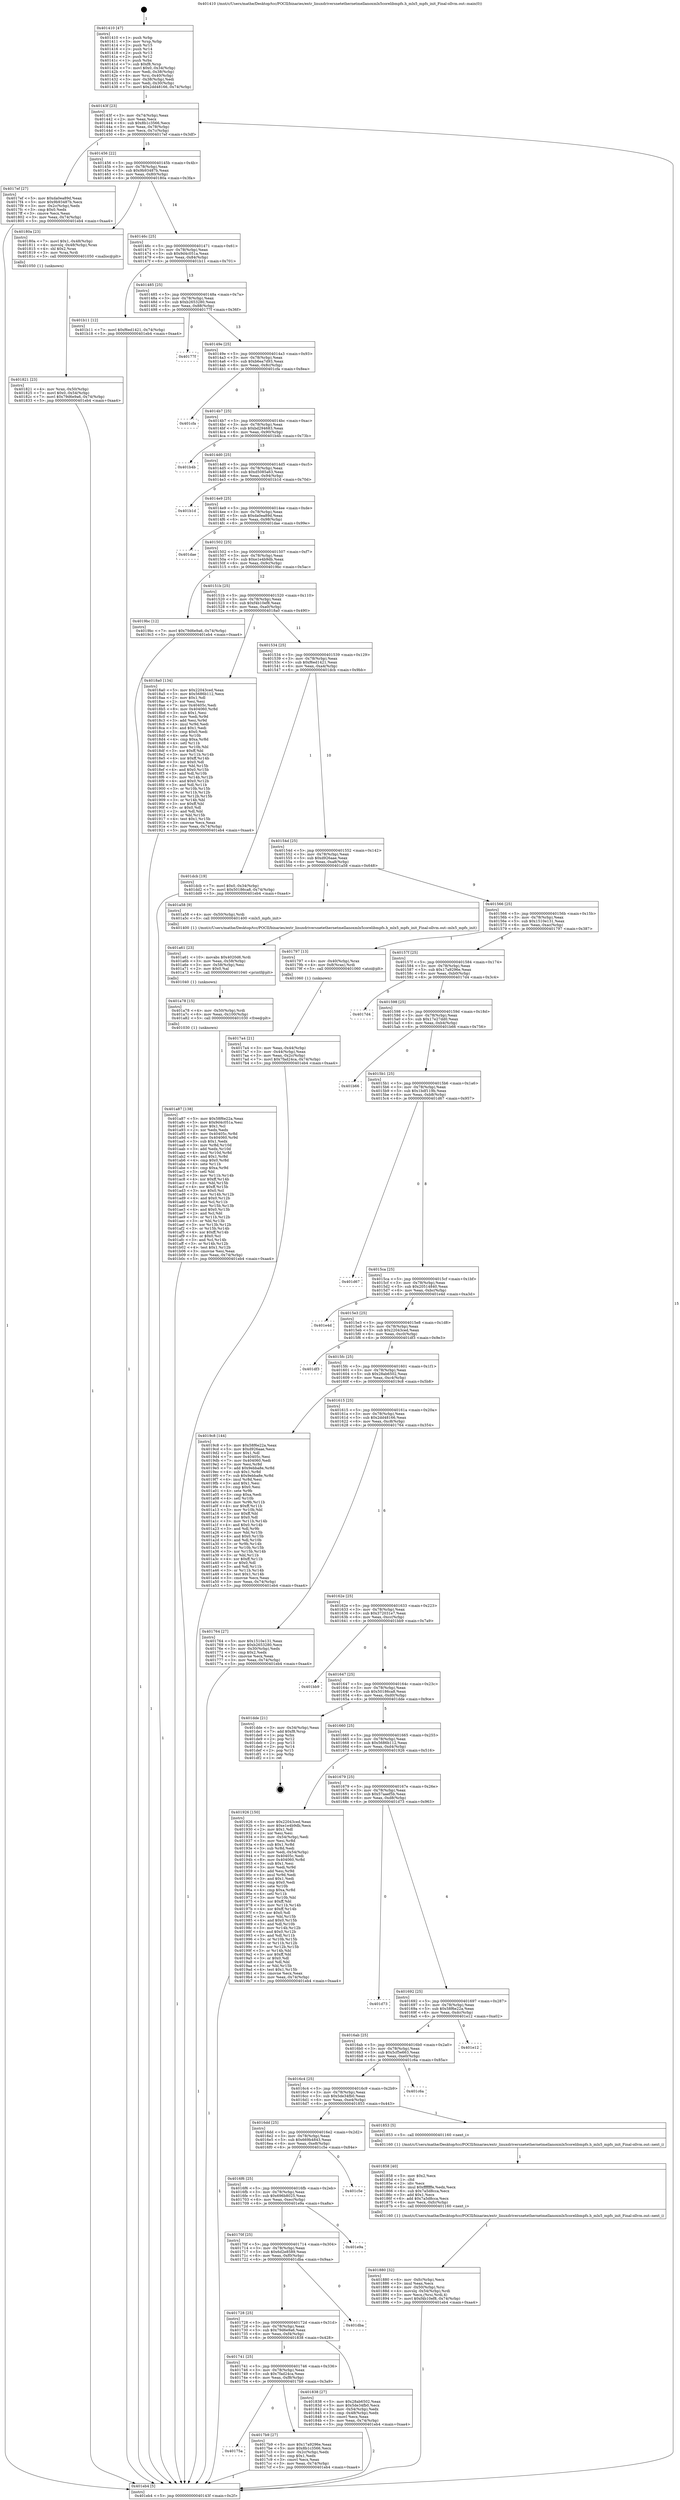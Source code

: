 digraph "0x401410" {
  label = "0x401410 (/mnt/c/Users/mathe/Desktop/tcc/POCII/binaries/extr_linuxdriversnetethernetmellanoxmlx5corelibmpfs.h_mlx5_mpfs_init_Final-ollvm.out::main(0))"
  labelloc = "t"
  node[shape=record]

  Entry [label="",width=0.3,height=0.3,shape=circle,fillcolor=black,style=filled]
  "0x40143f" [label="{
     0x40143f [23]\l
     | [instrs]\l
     &nbsp;&nbsp;0x40143f \<+3\>: mov -0x74(%rbp),%eax\l
     &nbsp;&nbsp;0x401442 \<+2\>: mov %eax,%ecx\l
     &nbsp;&nbsp;0x401444 \<+6\>: sub $0x8b1c3566,%ecx\l
     &nbsp;&nbsp;0x40144a \<+3\>: mov %eax,-0x78(%rbp)\l
     &nbsp;&nbsp;0x40144d \<+3\>: mov %ecx,-0x7c(%rbp)\l
     &nbsp;&nbsp;0x401450 \<+6\>: je 00000000004017ef \<main+0x3df\>\l
  }"]
  "0x4017ef" [label="{
     0x4017ef [27]\l
     | [instrs]\l
     &nbsp;&nbsp;0x4017ef \<+5\>: mov $0xda0ea89d,%eax\l
     &nbsp;&nbsp;0x4017f4 \<+5\>: mov $0x9b93487b,%ecx\l
     &nbsp;&nbsp;0x4017f9 \<+3\>: mov -0x2c(%rbp),%edx\l
     &nbsp;&nbsp;0x4017fc \<+3\>: cmp $0x0,%edx\l
     &nbsp;&nbsp;0x4017ff \<+3\>: cmove %ecx,%eax\l
     &nbsp;&nbsp;0x401802 \<+3\>: mov %eax,-0x74(%rbp)\l
     &nbsp;&nbsp;0x401805 \<+5\>: jmp 0000000000401eb4 \<main+0xaa4\>\l
  }"]
  "0x401456" [label="{
     0x401456 [22]\l
     | [instrs]\l
     &nbsp;&nbsp;0x401456 \<+5\>: jmp 000000000040145b \<main+0x4b\>\l
     &nbsp;&nbsp;0x40145b \<+3\>: mov -0x78(%rbp),%eax\l
     &nbsp;&nbsp;0x40145e \<+5\>: sub $0x9b93487b,%eax\l
     &nbsp;&nbsp;0x401463 \<+3\>: mov %eax,-0x80(%rbp)\l
     &nbsp;&nbsp;0x401466 \<+6\>: je 000000000040180a \<main+0x3fa\>\l
  }"]
  Exit [label="",width=0.3,height=0.3,shape=circle,fillcolor=black,style=filled,peripheries=2]
  "0x40180a" [label="{
     0x40180a [23]\l
     | [instrs]\l
     &nbsp;&nbsp;0x40180a \<+7\>: movl $0x1,-0x48(%rbp)\l
     &nbsp;&nbsp;0x401811 \<+4\>: movslq -0x48(%rbp),%rax\l
     &nbsp;&nbsp;0x401815 \<+4\>: shl $0x2,%rax\l
     &nbsp;&nbsp;0x401819 \<+3\>: mov %rax,%rdi\l
     &nbsp;&nbsp;0x40181c \<+5\>: call 0000000000401050 \<malloc@plt\>\l
     | [calls]\l
     &nbsp;&nbsp;0x401050 \{1\} (unknown)\l
  }"]
  "0x40146c" [label="{
     0x40146c [25]\l
     | [instrs]\l
     &nbsp;&nbsp;0x40146c \<+5\>: jmp 0000000000401471 \<main+0x61\>\l
     &nbsp;&nbsp;0x401471 \<+3\>: mov -0x78(%rbp),%eax\l
     &nbsp;&nbsp;0x401474 \<+5\>: sub $0x9d4c051a,%eax\l
     &nbsp;&nbsp;0x401479 \<+6\>: mov %eax,-0x84(%rbp)\l
     &nbsp;&nbsp;0x40147f \<+6\>: je 0000000000401b11 \<main+0x701\>\l
  }"]
  "0x401a87" [label="{
     0x401a87 [138]\l
     | [instrs]\l
     &nbsp;&nbsp;0x401a87 \<+5\>: mov $0x58f6e22a,%eax\l
     &nbsp;&nbsp;0x401a8c \<+5\>: mov $0x9d4c051a,%esi\l
     &nbsp;&nbsp;0x401a91 \<+2\>: mov $0x1,%cl\l
     &nbsp;&nbsp;0x401a93 \<+2\>: xor %edx,%edx\l
     &nbsp;&nbsp;0x401a95 \<+8\>: mov 0x40405c,%r8d\l
     &nbsp;&nbsp;0x401a9d \<+8\>: mov 0x404060,%r9d\l
     &nbsp;&nbsp;0x401aa5 \<+3\>: sub $0x1,%edx\l
     &nbsp;&nbsp;0x401aa8 \<+3\>: mov %r8d,%r10d\l
     &nbsp;&nbsp;0x401aab \<+3\>: add %edx,%r10d\l
     &nbsp;&nbsp;0x401aae \<+4\>: imul %r10d,%r8d\l
     &nbsp;&nbsp;0x401ab2 \<+4\>: and $0x1,%r8d\l
     &nbsp;&nbsp;0x401ab6 \<+4\>: cmp $0x0,%r8d\l
     &nbsp;&nbsp;0x401aba \<+4\>: sete %r11b\l
     &nbsp;&nbsp;0x401abe \<+4\>: cmp $0xa,%r9d\l
     &nbsp;&nbsp;0x401ac2 \<+3\>: setl %bl\l
     &nbsp;&nbsp;0x401ac5 \<+3\>: mov %r11b,%r14b\l
     &nbsp;&nbsp;0x401ac8 \<+4\>: xor $0xff,%r14b\l
     &nbsp;&nbsp;0x401acc \<+3\>: mov %bl,%r15b\l
     &nbsp;&nbsp;0x401acf \<+4\>: xor $0xff,%r15b\l
     &nbsp;&nbsp;0x401ad3 \<+3\>: xor $0x0,%cl\l
     &nbsp;&nbsp;0x401ad6 \<+3\>: mov %r14b,%r12b\l
     &nbsp;&nbsp;0x401ad9 \<+4\>: and $0x0,%r12b\l
     &nbsp;&nbsp;0x401add \<+3\>: and %cl,%r11b\l
     &nbsp;&nbsp;0x401ae0 \<+3\>: mov %r15b,%r13b\l
     &nbsp;&nbsp;0x401ae3 \<+4\>: and $0x0,%r13b\l
     &nbsp;&nbsp;0x401ae7 \<+2\>: and %cl,%bl\l
     &nbsp;&nbsp;0x401ae9 \<+3\>: or %r11b,%r12b\l
     &nbsp;&nbsp;0x401aec \<+3\>: or %bl,%r13b\l
     &nbsp;&nbsp;0x401aef \<+3\>: xor %r13b,%r12b\l
     &nbsp;&nbsp;0x401af2 \<+3\>: or %r15b,%r14b\l
     &nbsp;&nbsp;0x401af5 \<+4\>: xor $0xff,%r14b\l
     &nbsp;&nbsp;0x401af9 \<+3\>: or $0x0,%cl\l
     &nbsp;&nbsp;0x401afc \<+3\>: and %cl,%r14b\l
     &nbsp;&nbsp;0x401aff \<+3\>: or %r14b,%r12b\l
     &nbsp;&nbsp;0x401b02 \<+4\>: test $0x1,%r12b\l
     &nbsp;&nbsp;0x401b06 \<+3\>: cmovne %esi,%eax\l
     &nbsp;&nbsp;0x401b09 \<+3\>: mov %eax,-0x74(%rbp)\l
     &nbsp;&nbsp;0x401b0c \<+5\>: jmp 0000000000401eb4 \<main+0xaa4\>\l
  }"]
  "0x401b11" [label="{
     0x401b11 [12]\l
     | [instrs]\l
     &nbsp;&nbsp;0x401b11 \<+7\>: movl $0xf6ed1421,-0x74(%rbp)\l
     &nbsp;&nbsp;0x401b18 \<+5\>: jmp 0000000000401eb4 \<main+0xaa4\>\l
  }"]
  "0x401485" [label="{
     0x401485 [25]\l
     | [instrs]\l
     &nbsp;&nbsp;0x401485 \<+5\>: jmp 000000000040148a \<main+0x7a\>\l
     &nbsp;&nbsp;0x40148a \<+3\>: mov -0x78(%rbp),%eax\l
     &nbsp;&nbsp;0x40148d \<+5\>: sub $0xb2653280,%eax\l
     &nbsp;&nbsp;0x401492 \<+6\>: mov %eax,-0x88(%rbp)\l
     &nbsp;&nbsp;0x401498 \<+6\>: je 000000000040177f \<main+0x36f\>\l
  }"]
  "0x401a78" [label="{
     0x401a78 [15]\l
     | [instrs]\l
     &nbsp;&nbsp;0x401a78 \<+4\>: mov -0x50(%rbp),%rdi\l
     &nbsp;&nbsp;0x401a7c \<+6\>: mov %eax,-0x100(%rbp)\l
     &nbsp;&nbsp;0x401a82 \<+5\>: call 0000000000401030 \<free@plt\>\l
     | [calls]\l
     &nbsp;&nbsp;0x401030 \{1\} (unknown)\l
  }"]
  "0x40177f" [label="{
     0x40177f\l
  }", style=dashed]
  "0x40149e" [label="{
     0x40149e [25]\l
     | [instrs]\l
     &nbsp;&nbsp;0x40149e \<+5\>: jmp 00000000004014a3 \<main+0x93\>\l
     &nbsp;&nbsp;0x4014a3 \<+3\>: mov -0x78(%rbp),%eax\l
     &nbsp;&nbsp;0x4014a6 \<+5\>: sub $0xb6ea7d93,%eax\l
     &nbsp;&nbsp;0x4014ab \<+6\>: mov %eax,-0x8c(%rbp)\l
     &nbsp;&nbsp;0x4014b1 \<+6\>: je 0000000000401cfa \<main+0x8ea\>\l
  }"]
  "0x401a61" [label="{
     0x401a61 [23]\l
     | [instrs]\l
     &nbsp;&nbsp;0x401a61 \<+10\>: movabs $0x4020d6,%rdi\l
     &nbsp;&nbsp;0x401a6b \<+3\>: mov %eax,-0x58(%rbp)\l
     &nbsp;&nbsp;0x401a6e \<+3\>: mov -0x58(%rbp),%esi\l
     &nbsp;&nbsp;0x401a71 \<+2\>: mov $0x0,%al\l
     &nbsp;&nbsp;0x401a73 \<+5\>: call 0000000000401040 \<printf@plt\>\l
     | [calls]\l
     &nbsp;&nbsp;0x401040 \{1\} (unknown)\l
  }"]
  "0x401cfa" [label="{
     0x401cfa\l
  }", style=dashed]
  "0x4014b7" [label="{
     0x4014b7 [25]\l
     | [instrs]\l
     &nbsp;&nbsp;0x4014b7 \<+5\>: jmp 00000000004014bc \<main+0xac\>\l
     &nbsp;&nbsp;0x4014bc \<+3\>: mov -0x78(%rbp),%eax\l
     &nbsp;&nbsp;0x4014bf \<+5\>: sub $0xbd294683,%eax\l
     &nbsp;&nbsp;0x4014c4 \<+6\>: mov %eax,-0x90(%rbp)\l
     &nbsp;&nbsp;0x4014ca \<+6\>: je 0000000000401b4b \<main+0x73b\>\l
  }"]
  "0x401880" [label="{
     0x401880 [32]\l
     | [instrs]\l
     &nbsp;&nbsp;0x401880 \<+6\>: mov -0xfc(%rbp),%ecx\l
     &nbsp;&nbsp;0x401886 \<+3\>: imul %eax,%ecx\l
     &nbsp;&nbsp;0x401889 \<+4\>: mov -0x50(%rbp),%rsi\l
     &nbsp;&nbsp;0x40188d \<+4\>: movslq -0x54(%rbp),%rdi\l
     &nbsp;&nbsp;0x401891 \<+3\>: mov %ecx,(%rsi,%rdi,4)\l
     &nbsp;&nbsp;0x401894 \<+7\>: movl $0xf4b10ef8,-0x74(%rbp)\l
     &nbsp;&nbsp;0x40189b \<+5\>: jmp 0000000000401eb4 \<main+0xaa4\>\l
  }"]
  "0x401b4b" [label="{
     0x401b4b\l
  }", style=dashed]
  "0x4014d0" [label="{
     0x4014d0 [25]\l
     | [instrs]\l
     &nbsp;&nbsp;0x4014d0 \<+5\>: jmp 00000000004014d5 \<main+0xc5\>\l
     &nbsp;&nbsp;0x4014d5 \<+3\>: mov -0x78(%rbp),%eax\l
     &nbsp;&nbsp;0x4014d8 \<+5\>: sub $0xd5085a63,%eax\l
     &nbsp;&nbsp;0x4014dd \<+6\>: mov %eax,-0x94(%rbp)\l
     &nbsp;&nbsp;0x4014e3 \<+6\>: je 0000000000401b1d \<main+0x70d\>\l
  }"]
  "0x401858" [label="{
     0x401858 [40]\l
     | [instrs]\l
     &nbsp;&nbsp;0x401858 \<+5\>: mov $0x2,%ecx\l
     &nbsp;&nbsp;0x40185d \<+1\>: cltd\l
     &nbsp;&nbsp;0x40185e \<+2\>: idiv %ecx\l
     &nbsp;&nbsp;0x401860 \<+6\>: imul $0xfffffffe,%edx,%ecx\l
     &nbsp;&nbsp;0x401866 \<+6\>: sub $0x7a5d8cca,%ecx\l
     &nbsp;&nbsp;0x40186c \<+3\>: add $0x1,%ecx\l
     &nbsp;&nbsp;0x40186f \<+6\>: add $0x7a5d8cca,%ecx\l
     &nbsp;&nbsp;0x401875 \<+6\>: mov %ecx,-0xfc(%rbp)\l
     &nbsp;&nbsp;0x40187b \<+5\>: call 0000000000401160 \<next_i\>\l
     | [calls]\l
     &nbsp;&nbsp;0x401160 \{1\} (/mnt/c/Users/mathe/Desktop/tcc/POCII/binaries/extr_linuxdriversnetethernetmellanoxmlx5corelibmpfs.h_mlx5_mpfs_init_Final-ollvm.out::next_i)\l
  }"]
  "0x401b1d" [label="{
     0x401b1d\l
  }", style=dashed]
  "0x4014e9" [label="{
     0x4014e9 [25]\l
     | [instrs]\l
     &nbsp;&nbsp;0x4014e9 \<+5\>: jmp 00000000004014ee \<main+0xde\>\l
     &nbsp;&nbsp;0x4014ee \<+3\>: mov -0x78(%rbp),%eax\l
     &nbsp;&nbsp;0x4014f1 \<+5\>: sub $0xda0ea89d,%eax\l
     &nbsp;&nbsp;0x4014f6 \<+6\>: mov %eax,-0x98(%rbp)\l
     &nbsp;&nbsp;0x4014fc \<+6\>: je 0000000000401dae \<main+0x99e\>\l
  }"]
  "0x401821" [label="{
     0x401821 [23]\l
     | [instrs]\l
     &nbsp;&nbsp;0x401821 \<+4\>: mov %rax,-0x50(%rbp)\l
     &nbsp;&nbsp;0x401825 \<+7\>: movl $0x0,-0x54(%rbp)\l
     &nbsp;&nbsp;0x40182c \<+7\>: movl $0x79d6e9a6,-0x74(%rbp)\l
     &nbsp;&nbsp;0x401833 \<+5\>: jmp 0000000000401eb4 \<main+0xaa4\>\l
  }"]
  "0x401dae" [label="{
     0x401dae\l
  }", style=dashed]
  "0x401502" [label="{
     0x401502 [25]\l
     | [instrs]\l
     &nbsp;&nbsp;0x401502 \<+5\>: jmp 0000000000401507 \<main+0xf7\>\l
     &nbsp;&nbsp;0x401507 \<+3\>: mov -0x78(%rbp),%eax\l
     &nbsp;&nbsp;0x40150a \<+5\>: sub $0xe1e4b9db,%eax\l
     &nbsp;&nbsp;0x40150f \<+6\>: mov %eax,-0x9c(%rbp)\l
     &nbsp;&nbsp;0x401515 \<+6\>: je 00000000004019bc \<main+0x5ac\>\l
  }"]
  "0x40175a" [label="{
     0x40175a\l
  }", style=dashed]
  "0x4019bc" [label="{
     0x4019bc [12]\l
     | [instrs]\l
     &nbsp;&nbsp;0x4019bc \<+7\>: movl $0x79d6e9a6,-0x74(%rbp)\l
     &nbsp;&nbsp;0x4019c3 \<+5\>: jmp 0000000000401eb4 \<main+0xaa4\>\l
  }"]
  "0x40151b" [label="{
     0x40151b [25]\l
     | [instrs]\l
     &nbsp;&nbsp;0x40151b \<+5\>: jmp 0000000000401520 \<main+0x110\>\l
     &nbsp;&nbsp;0x401520 \<+3\>: mov -0x78(%rbp),%eax\l
     &nbsp;&nbsp;0x401523 \<+5\>: sub $0xf4b10ef8,%eax\l
     &nbsp;&nbsp;0x401528 \<+6\>: mov %eax,-0xa0(%rbp)\l
     &nbsp;&nbsp;0x40152e \<+6\>: je 00000000004018a0 \<main+0x490\>\l
  }"]
  "0x4017b9" [label="{
     0x4017b9 [27]\l
     | [instrs]\l
     &nbsp;&nbsp;0x4017b9 \<+5\>: mov $0x17a9296e,%eax\l
     &nbsp;&nbsp;0x4017be \<+5\>: mov $0x8b1c3566,%ecx\l
     &nbsp;&nbsp;0x4017c3 \<+3\>: mov -0x2c(%rbp),%edx\l
     &nbsp;&nbsp;0x4017c6 \<+3\>: cmp $0x1,%edx\l
     &nbsp;&nbsp;0x4017c9 \<+3\>: cmovl %ecx,%eax\l
     &nbsp;&nbsp;0x4017cc \<+3\>: mov %eax,-0x74(%rbp)\l
     &nbsp;&nbsp;0x4017cf \<+5\>: jmp 0000000000401eb4 \<main+0xaa4\>\l
  }"]
  "0x4018a0" [label="{
     0x4018a0 [134]\l
     | [instrs]\l
     &nbsp;&nbsp;0x4018a0 \<+5\>: mov $0x22043ced,%eax\l
     &nbsp;&nbsp;0x4018a5 \<+5\>: mov $0x5686b112,%ecx\l
     &nbsp;&nbsp;0x4018aa \<+2\>: mov $0x1,%dl\l
     &nbsp;&nbsp;0x4018ac \<+2\>: xor %esi,%esi\l
     &nbsp;&nbsp;0x4018ae \<+7\>: mov 0x40405c,%edi\l
     &nbsp;&nbsp;0x4018b5 \<+8\>: mov 0x404060,%r8d\l
     &nbsp;&nbsp;0x4018bd \<+3\>: sub $0x1,%esi\l
     &nbsp;&nbsp;0x4018c0 \<+3\>: mov %edi,%r9d\l
     &nbsp;&nbsp;0x4018c3 \<+3\>: add %esi,%r9d\l
     &nbsp;&nbsp;0x4018c6 \<+4\>: imul %r9d,%edi\l
     &nbsp;&nbsp;0x4018ca \<+3\>: and $0x1,%edi\l
     &nbsp;&nbsp;0x4018cd \<+3\>: cmp $0x0,%edi\l
     &nbsp;&nbsp;0x4018d0 \<+4\>: sete %r10b\l
     &nbsp;&nbsp;0x4018d4 \<+4\>: cmp $0xa,%r8d\l
     &nbsp;&nbsp;0x4018d8 \<+4\>: setl %r11b\l
     &nbsp;&nbsp;0x4018dc \<+3\>: mov %r10b,%bl\l
     &nbsp;&nbsp;0x4018df \<+3\>: xor $0xff,%bl\l
     &nbsp;&nbsp;0x4018e2 \<+3\>: mov %r11b,%r14b\l
     &nbsp;&nbsp;0x4018e5 \<+4\>: xor $0xff,%r14b\l
     &nbsp;&nbsp;0x4018e9 \<+3\>: xor $0x0,%dl\l
     &nbsp;&nbsp;0x4018ec \<+3\>: mov %bl,%r15b\l
     &nbsp;&nbsp;0x4018ef \<+4\>: and $0x0,%r15b\l
     &nbsp;&nbsp;0x4018f3 \<+3\>: and %dl,%r10b\l
     &nbsp;&nbsp;0x4018f6 \<+3\>: mov %r14b,%r12b\l
     &nbsp;&nbsp;0x4018f9 \<+4\>: and $0x0,%r12b\l
     &nbsp;&nbsp;0x4018fd \<+3\>: and %dl,%r11b\l
     &nbsp;&nbsp;0x401900 \<+3\>: or %r10b,%r15b\l
     &nbsp;&nbsp;0x401903 \<+3\>: or %r11b,%r12b\l
     &nbsp;&nbsp;0x401906 \<+3\>: xor %r12b,%r15b\l
     &nbsp;&nbsp;0x401909 \<+3\>: or %r14b,%bl\l
     &nbsp;&nbsp;0x40190c \<+3\>: xor $0xff,%bl\l
     &nbsp;&nbsp;0x40190f \<+3\>: or $0x0,%dl\l
     &nbsp;&nbsp;0x401912 \<+2\>: and %dl,%bl\l
     &nbsp;&nbsp;0x401914 \<+3\>: or %bl,%r15b\l
     &nbsp;&nbsp;0x401917 \<+4\>: test $0x1,%r15b\l
     &nbsp;&nbsp;0x40191b \<+3\>: cmovne %ecx,%eax\l
     &nbsp;&nbsp;0x40191e \<+3\>: mov %eax,-0x74(%rbp)\l
     &nbsp;&nbsp;0x401921 \<+5\>: jmp 0000000000401eb4 \<main+0xaa4\>\l
  }"]
  "0x401534" [label="{
     0x401534 [25]\l
     | [instrs]\l
     &nbsp;&nbsp;0x401534 \<+5\>: jmp 0000000000401539 \<main+0x129\>\l
     &nbsp;&nbsp;0x401539 \<+3\>: mov -0x78(%rbp),%eax\l
     &nbsp;&nbsp;0x40153c \<+5\>: sub $0xf6ed1421,%eax\l
     &nbsp;&nbsp;0x401541 \<+6\>: mov %eax,-0xa4(%rbp)\l
     &nbsp;&nbsp;0x401547 \<+6\>: je 0000000000401dcb \<main+0x9bb\>\l
  }"]
  "0x401741" [label="{
     0x401741 [25]\l
     | [instrs]\l
     &nbsp;&nbsp;0x401741 \<+5\>: jmp 0000000000401746 \<main+0x336\>\l
     &nbsp;&nbsp;0x401746 \<+3\>: mov -0x78(%rbp),%eax\l
     &nbsp;&nbsp;0x401749 \<+5\>: sub $0x7fad24ca,%eax\l
     &nbsp;&nbsp;0x40174e \<+6\>: mov %eax,-0xf8(%rbp)\l
     &nbsp;&nbsp;0x401754 \<+6\>: je 00000000004017b9 \<main+0x3a9\>\l
  }"]
  "0x401dcb" [label="{
     0x401dcb [19]\l
     | [instrs]\l
     &nbsp;&nbsp;0x401dcb \<+7\>: movl $0x0,-0x34(%rbp)\l
     &nbsp;&nbsp;0x401dd2 \<+7\>: movl $0x50186ca8,-0x74(%rbp)\l
     &nbsp;&nbsp;0x401dd9 \<+5\>: jmp 0000000000401eb4 \<main+0xaa4\>\l
  }"]
  "0x40154d" [label="{
     0x40154d [25]\l
     | [instrs]\l
     &nbsp;&nbsp;0x40154d \<+5\>: jmp 0000000000401552 \<main+0x142\>\l
     &nbsp;&nbsp;0x401552 \<+3\>: mov -0x78(%rbp),%eax\l
     &nbsp;&nbsp;0x401555 \<+5\>: sub $0xd926aae,%eax\l
     &nbsp;&nbsp;0x40155a \<+6\>: mov %eax,-0xa8(%rbp)\l
     &nbsp;&nbsp;0x401560 \<+6\>: je 0000000000401a58 \<main+0x648\>\l
  }"]
  "0x401838" [label="{
     0x401838 [27]\l
     | [instrs]\l
     &nbsp;&nbsp;0x401838 \<+5\>: mov $0x28ab6502,%eax\l
     &nbsp;&nbsp;0x40183d \<+5\>: mov $0x5de34fb0,%ecx\l
     &nbsp;&nbsp;0x401842 \<+3\>: mov -0x54(%rbp),%edx\l
     &nbsp;&nbsp;0x401845 \<+3\>: cmp -0x48(%rbp),%edx\l
     &nbsp;&nbsp;0x401848 \<+3\>: cmovl %ecx,%eax\l
     &nbsp;&nbsp;0x40184b \<+3\>: mov %eax,-0x74(%rbp)\l
     &nbsp;&nbsp;0x40184e \<+5\>: jmp 0000000000401eb4 \<main+0xaa4\>\l
  }"]
  "0x401a58" [label="{
     0x401a58 [9]\l
     | [instrs]\l
     &nbsp;&nbsp;0x401a58 \<+4\>: mov -0x50(%rbp),%rdi\l
     &nbsp;&nbsp;0x401a5c \<+5\>: call 0000000000401400 \<mlx5_mpfs_init\>\l
     | [calls]\l
     &nbsp;&nbsp;0x401400 \{1\} (/mnt/c/Users/mathe/Desktop/tcc/POCII/binaries/extr_linuxdriversnetethernetmellanoxmlx5corelibmpfs.h_mlx5_mpfs_init_Final-ollvm.out::mlx5_mpfs_init)\l
  }"]
  "0x401566" [label="{
     0x401566 [25]\l
     | [instrs]\l
     &nbsp;&nbsp;0x401566 \<+5\>: jmp 000000000040156b \<main+0x15b\>\l
     &nbsp;&nbsp;0x40156b \<+3\>: mov -0x78(%rbp),%eax\l
     &nbsp;&nbsp;0x40156e \<+5\>: sub $0x1510e131,%eax\l
     &nbsp;&nbsp;0x401573 \<+6\>: mov %eax,-0xac(%rbp)\l
     &nbsp;&nbsp;0x401579 \<+6\>: je 0000000000401797 \<main+0x387\>\l
  }"]
  "0x401728" [label="{
     0x401728 [25]\l
     | [instrs]\l
     &nbsp;&nbsp;0x401728 \<+5\>: jmp 000000000040172d \<main+0x31d\>\l
     &nbsp;&nbsp;0x40172d \<+3\>: mov -0x78(%rbp),%eax\l
     &nbsp;&nbsp;0x401730 \<+5\>: sub $0x79d6e9a6,%eax\l
     &nbsp;&nbsp;0x401735 \<+6\>: mov %eax,-0xf4(%rbp)\l
     &nbsp;&nbsp;0x40173b \<+6\>: je 0000000000401838 \<main+0x428\>\l
  }"]
  "0x401797" [label="{
     0x401797 [13]\l
     | [instrs]\l
     &nbsp;&nbsp;0x401797 \<+4\>: mov -0x40(%rbp),%rax\l
     &nbsp;&nbsp;0x40179b \<+4\>: mov 0x8(%rax),%rdi\l
     &nbsp;&nbsp;0x40179f \<+5\>: call 0000000000401060 \<atoi@plt\>\l
     | [calls]\l
     &nbsp;&nbsp;0x401060 \{1\} (unknown)\l
  }"]
  "0x40157f" [label="{
     0x40157f [25]\l
     | [instrs]\l
     &nbsp;&nbsp;0x40157f \<+5\>: jmp 0000000000401584 \<main+0x174\>\l
     &nbsp;&nbsp;0x401584 \<+3\>: mov -0x78(%rbp),%eax\l
     &nbsp;&nbsp;0x401587 \<+5\>: sub $0x17a9296e,%eax\l
     &nbsp;&nbsp;0x40158c \<+6\>: mov %eax,-0xb0(%rbp)\l
     &nbsp;&nbsp;0x401592 \<+6\>: je 00000000004017d4 \<main+0x3c4\>\l
  }"]
  "0x401dba" [label="{
     0x401dba\l
  }", style=dashed]
  "0x4017d4" [label="{
     0x4017d4\l
  }", style=dashed]
  "0x401598" [label="{
     0x401598 [25]\l
     | [instrs]\l
     &nbsp;&nbsp;0x401598 \<+5\>: jmp 000000000040159d \<main+0x18d\>\l
     &nbsp;&nbsp;0x40159d \<+3\>: mov -0x78(%rbp),%eax\l
     &nbsp;&nbsp;0x4015a0 \<+5\>: sub $0x17e27dd0,%eax\l
     &nbsp;&nbsp;0x4015a5 \<+6\>: mov %eax,-0xb4(%rbp)\l
     &nbsp;&nbsp;0x4015ab \<+6\>: je 0000000000401b66 \<main+0x756\>\l
  }"]
  "0x40170f" [label="{
     0x40170f [25]\l
     | [instrs]\l
     &nbsp;&nbsp;0x40170f \<+5\>: jmp 0000000000401714 \<main+0x304\>\l
     &nbsp;&nbsp;0x401714 \<+3\>: mov -0x78(%rbp),%eax\l
     &nbsp;&nbsp;0x401717 \<+5\>: sub $0x6d2e8589,%eax\l
     &nbsp;&nbsp;0x40171c \<+6\>: mov %eax,-0xf0(%rbp)\l
     &nbsp;&nbsp;0x401722 \<+6\>: je 0000000000401dba \<main+0x9aa\>\l
  }"]
  "0x401b66" [label="{
     0x401b66\l
  }", style=dashed]
  "0x4015b1" [label="{
     0x4015b1 [25]\l
     | [instrs]\l
     &nbsp;&nbsp;0x4015b1 \<+5\>: jmp 00000000004015b6 \<main+0x1a6\>\l
     &nbsp;&nbsp;0x4015b6 \<+3\>: mov -0x78(%rbp),%eax\l
     &nbsp;&nbsp;0x4015b9 \<+5\>: sub $0x1bdf119b,%eax\l
     &nbsp;&nbsp;0x4015be \<+6\>: mov %eax,-0xb8(%rbp)\l
     &nbsp;&nbsp;0x4015c4 \<+6\>: je 0000000000401d67 \<main+0x957\>\l
  }"]
  "0x401e9a" [label="{
     0x401e9a\l
  }", style=dashed]
  "0x401d67" [label="{
     0x401d67\l
  }", style=dashed]
  "0x4015ca" [label="{
     0x4015ca [25]\l
     | [instrs]\l
     &nbsp;&nbsp;0x4015ca \<+5\>: jmp 00000000004015cf \<main+0x1bf\>\l
     &nbsp;&nbsp;0x4015cf \<+3\>: mov -0x78(%rbp),%eax\l
     &nbsp;&nbsp;0x4015d2 \<+5\>: sub $0x20514840,%eax\l
     &nbsp;&nbsp;0x4015d7 \<+6\>: mov %eax,-0xbc(%rbp)\l
     &nbsp;&nbsp;0x4015dd \<+6\>: je 0000000000401e4d \<main+0xa3d\>\l
  }"]
  "0x4016f6" [label="{
     0x4016f6 [25]\l
     | [instrs]\l
     &nbsp;&nbsp;0x4016f6 \<+5\>: jmp 00000000004016fb \<main+0x2eb\>\l
     &nbsp;&nbsp;0x4016fb \<+3\>: mov -0x78(%rbp),%eax\l
     &nbsp;&nbsp;0x4016fe \<+5\>: sub $0x696b8025,%eax\l
     &nbsp;&nbsp;0x401703 \<+6\>: mov %eax,-0xec(%rbp)\l
     &nbsp;&nbsp;0x401709 \<+6\>: je 0000000000401e9a \<main+0xa8a\>\l
  }"]
  "0x401e4d" [label="{
     0x401e4d\l
  }", style=dashed]
  "0x4015e3" [label="{
     0x4015e3 [25]\l
     | [instrs]\l
     &nbsp;&nbsp;0x4015e3 \<+5\>: jmp 00000000004015e8 \<main+0x1d8\>\l
     &nbsp;&nbsp;0x4015e8 \<+3\>: mov -0x78(%rbp),%eax\l
     &nbsp;&nbsp;0x4015eb \<+5\>: sub $0x22043ced,%eax\l
     &nbsp;&nbsp;0x4015f0 \<+6\>: mov %eax,-0xc0(%rbp)\l
     &nbsp;&nbsp;0x4015f6 \<+6\>: je 0000000000401df3 \<main+0x9e3\>\l
  }"]
  "0x401c5e" [label="{
     0x401c5e\l
  }", style=dashed]
  "0x401df3" [label="{
     0x401df3\l
  }", style=dashed]
  "0x4015fc" [label="{
     0x4015fc [25]\l
     | [instrs]\l
     &nbsp;&nbsp;0x4015fc \<+5\>: jmp 0000000000401601 \<main+0x1f1\>\l
     &nbsp;&nbsp;0x401601 \<+3\>: mov -0x78(%rbp),%eax\l
     &nbsp;&nbsp;0x401604 \<+5\>: sub $0x28ab6502,%eax\l
     &nbsp;&nbsp;0x401609 \<+6\>: mov %eax,-0xc4(%rbp)\l
     &nbsp;&nbsp;0x40160f \<+6\>: je 00000000004019c8 \<main+0x5b8\>\l
  }"]
  "0x4016dd" [label="{
     0x4016dd [25]\l
     | [instrs]\l
     &nbsp;&nbsp;0x4016dd \<+5\>: jmp 00000000004016e2 \<main+0x2d2\>\l
     &nbsp;&nbsp;0x4016e2 \<+3\>: mov -0x78(%rbp),%eax\l
     &nbsp;&nbsp;0x4016e5 \<+5\>: sub $0x669b4843,%eax\l
     &nbsp;&nbsp;0x4016ea \<+6\>: mov %eax,-0xe8(%rbp)\l
     &nbsp;&nbsp;0x4016f0 \<+6\>: je 0000000000401c5e \<main+0x84e\>\l
  }"]
  "0x4019c8" [label="{
     0x4019c8 [144]\l
     | [instrs]\l
     &nbsp;&nbsp;0x4019c8 \<+5\>: mov $0x58f6e22a,%eax\l
     &nbsp;&nbsp;0x4019cd \<+5\>: mov $0xd926aae,%ecx\l
     &nbsp;&nbsp;0x4019d2 \<+2\>: mov $0x1,%dl\l
     &nbsp;&nbsp;0x4019d4 \<+7\>: mov 0x40405c,%esi\l
     &nbsp;&nbsp;0x4019db \<+7\>: mov 0x404060,%edi\l
     &nbsp;&nbsp;0x4019e2 \<+3\>: mov %esi,%r8d\l
     &nbsp;&nbsp;0x4019e5 \<+7\>: add $0x9ebba8e,%r8d\l
     &nbsp;&nbsp;0x4019ec \<+4\>: sub $0x1,%r8d\l
     &nbsp;&nbsp;0x4019f0 \<+7\>: sub $0x9ebba8e,%r8d\l
     &nbsp;&nbsp;0x4019f7 \<+4\>: imul %r8d,%esi\l
     &nbsp;&nbsp;0x4019fb \<+3\>: and $0x1,%esi\l
     &nbsp;&nbsp;0x4019fe \<+3\>: cmp $0x0,%esi\l
     &nbsp;&nbsp;0x401a01 \<+4\>: sete %r9b\l
     &nbsp;&nbsp;0x401a05 \<+3\>: cmp $0xa,%edi\l
     &nbsp;&nbsp;0x401a08 \<+4\>: setl %r10b\l
     &nbsp;&nbsp;0x401a0c \<+3\>: mov %r9b,%r11b\l
     &nbsp;&nbsp;0x401a0f \<+4\>: xor $0xff,%r11b\l
     &nbsp;&nbsp;0x401a13 \<+3\>: mov %r10b,%bl\l
     &nbsp;&nbsp;0x401a16 \<+3\>: xor $0xff,%bl\l
     &nbsp;&nbsp;0x401a19 \<+3\>: xor $0x0,%dl\l
     &nbsp;&nbsp;0x401a1c \<+3\>: mov %r11b,%r14b\l
     &nbsp;&nbsp;0x401a1f \<+4\>: and $0x0,%r14b\l
     &nbsp;&nbsp;0x401a23 \<+3\>: and %dl,%r9b\l
     &nbsp;&nbsp;0x401a26 \<+3\>: mov %bl,%r15b\l
     &nbsp;&nbsp;0x401a29 \<+4\>: and $0x0,%r15b\l
     &nbsp;&nbsp;0x401a2d \<+3\>: and %dl,%r10b\l
     &nbsp;&nbsp;0x401a30 \<+3\>: or %r9b,%r14b\l
     &nbsp;&nbsp;0x401a33 \<+3\>: or %r10b,%r15b\l
     &nbsp;&nbsp;0x401a36 \<+3\>: xor %r15b,%r14b\l
     &nbsp;&nbsp;0x401a39 \<+3\>: or %bl,%r11b\l
     &nbsp;&nbsp;0x401a3c \<+4\>: xor $0xff,%r11b\l
     &nbsp;&nbsp;0x401a40 \<+3\>: or $0x0,%dl\l
     &nbsp;&nbsp;0x401a43 \<+3\>: and %dl,%r11b\l
     &nbsp;&nbsp;0x401a46 \<+3\>: or %r11b,%r14b\l
     &nbsp;&nbsp;0x401a49 \<+4\>: test $0x1,%r14b\l
     &nbsp;&nbsp;0x401a4d \<+3\>: cmovne %ecx,%eax\l
     &nbsp;&nbsp;0x401a50 \<+3\>: mov %eax,-0x74(%rbp)\l
     &nbsp;&nbsp;0x401a53 \<+5\>: jmp 0000000000401eb4 \<main+0xaa4\>\l
  }"]
  "0x401615" [label="{
     0x401615 [25]\l
     | [instrs]\l
     &nbsp;&nbsp;0x401615 \<+5\>: jmp 000000000040161a \<main+0x20a\>\l
     &nbsp;&nbsp;0x40161a \<+3\>: mov -0x78(%rbp),%eax\l
     &nbsp;&nbsp;0x40161d \<+5\>: sub $0x2dd48166,%eax\l
     &nbsp;&nbsp;0x401622 \<+6\>: mov %eax,-0xc8(%rbp)\l
     &nbsp;&nbsp;0x401628 \<+6\>: je 0000000000401764 \<main+0x354\>\l
  }"]
  "0x401853" [label="{
     0x401853 [5]\l
     | [instrs]\l
     &nbsp;&nbsp;0x401853 \<+5\>: call 0000000000401160 \<next_i\>\l
     | [calls]\l
     &nbsp;&nbsp;0x401160 \{1\} (/mnt/c/Users/mathe/Desktop/tcc/POCII/binaries/extr_linuxdriversnetethernetmellanoxmlx5corelibmpfs.h_mlx5_mpfs_init_Final-ollvm.out::next_i)\l
  }"]
  "0x401764" [label="{
     0x401764 [27]\l
     | [instrs]\l
     &nbsp;&nbsp;0x401764 \<+5\>: mov $0x1510e131,%eax\l
     &nbsp;&nbsp;0x401769 \<+5\>: mov $0xb2653280,%ecx\l
     &nbsp;&nbsp;0x40176e \<+3\>: mov -0x30(%rbp),%edx\l
     &nbsp;&nbsp;0x401771 \<+3\>: cmp $0x2,%edx\l
     &nbsp;&nbsp;0x401774 \<+3\>: cmovne %ecx,%eax\l
     &nbsp;&nbsp;0x401777 \<+3\>: mov %eax,-0x74(%rbp)\l
     &nbsp;&nbsp;0x40177a \<+5\>: jmp 0000000000401eb4 \<main+0xaa4\>\l
  }"]
  "0x40162e" [label="{
     0x40162e [25]\l
     | [instrs]\l
     &nbsp;&nbsp;0x40162e \<+5\>: jmp 0000000000401633 \<main+0x223\>\l
     &nbsp;&nbsp;0x401633 \<+3\>: mov -0x78(%rbp),%eax\l
     &nbsp;&nbsp;0x401636 \<+5\>: sub $0x372031e7,%eax\l
     &nbsp;&nbsp;0x40163b \<+6\>: mov %eax,-0xcc(%rbp)\l
     &nbsp;&nbsp;0x401641 \<+6\>: je 0000000000401bb9 \<main+0x7a9\>\l
  }"]
  "0x401eb4" [label="{
     0x401eb4 [5]\l
     | [instrs]\l
     &nbsp;&nbsp;0x401eb4 \<+5\>: jmp 000000000040143f \<main+0x2f\>\l
  }"]
  "0x401410" [label="{
     0x401410 [47]\l
     | [instrs]\l
     &nbsp;&nbsp;0x401410 \<+1\>: push %rbp\l
     &nbsp;&nbsp;0x401411 \<+3\>: mov %rsp,%rbp\l
     &nbsp;&nbsp;0x401414 \<+2\>: push %r15\l
     &nbsp;&nbsp;0x401416 \<+2\>: push %r14\l
     &nbsp;&nbsp;0x401418 \<+2\>: push %r13\l
     &nbsp;&nbsp;0x40141a \<+2\>: push %r12\l
     &nbsp;&nbsp;0x40141c \<+1\>: push %rbx\l
     &nbsp;&nbsp;0x40141d \<+7\>: sub $0xf8,%rsp\l
     &nbsp;&nbsp;0x401424 \<+7\>: movl $0x0,-0x34(%rbp)\l
     &nbsp;&nbsp;0x40142b \<+3\>: mov %edi,-0x38(%rbp)\l
     &nbsp;&nbsp;0x40142e \<+4\>: mov %rsi,-0x40(%rbp)\l
     &nbsp;&nbsp;0x401432 \<+3\>: mov -0x38(%rbp),%edi\l
     &nbsp;&nbsp;0x401435 \<+3\>: mov %edi,-0x30(%rbp)\l
     &nbsp;&nbsp;0x401438 \<+7\>: movl $0x2dd48166,-0x74(%rbp)\l
  }"]
  "0x4017a4" [label="{
     0x4017a4 [21]\l
     | [instrs]\l
     &nbsp;&nbsp;0x4017a4 \<+3\>: mov %eax,-0x44(%rbp)\l
     &nbsp;&nbsp;0x4017a7 \<+3\>: mov -0x44(%rbp),%eax\l
     &nbsp;&nbsp;0x4017aa \<+3\>: mov %eax,-0x2c(%rbp)\l
     &nbsp;&nbsp;0x4017ad \<+7\>: movl $0x7fad24ca,-0x74(%rbp)\l
     &nbsp;&nbsp;0x4017b4 \<+5\>: jmp 0000000000401eb4 \<main+0xaa4\>\l
  }"]
  "0x4016c4" [label="{
     0x4016c4 [25]\l
     | [instrs]\l
     &nbsp;&nbsp;0x4016c4 \<+5\>: jmp 00000000004016c9 \<main+0x2b9\>\l
     &nbsp;&nbsp;0x4016c9 \<+3\>: mov -0x78(%rbp),%eax\l
     &nbsp;&nbsp;0x4016cc \<+5\>: sub $0x5de34fb0,%eax\l
     &nbsp;&nbsp;0x4016d1 \<+6\>: mov %eax,-0xe4(%rbp)\l
     &nbsp;&nbsp;0x4016d7 \<+6\>: je 0000000000401853 \<main+0x443\>\l
  }"]
  "0x401bb9" [label="{
     0x401bb9\l
  }", style=dashed]
  "0x401647" [label="{
     0x401647 [25]\l
     | [instrs]\l
     &nbsp;&nbsp;0x401647 \<+5\>: jmp 000000000040164c \<main+0x23c\>\l
     &nbsp;&nbsp;0x40164c \<+3\>: mov -0x78(%rbp),%eax\l
     &nbsp;&nbsp;0x40164f \<+5\>: sub $0x50186ca8,%eax\l
     &nbsp;&nbsp;0x401654 \<+6\>: mov %eax,-0xd0(%rbp)\l
     &nbsp;&nbsp;0x40165a \<+6\>: je 0000000000401dde \<main+0x9ce\>\l
  }"]
  "0x401c6a" [label="{
     0x401c6a\l
  }", style=dashed]
  "0x401dde" [label="{
     0x401dde [21]\l
     | [instrs]\l
     &nbsp;&nbsp;0x401dde \<+3\>: mov -0x34(%rbp),%eax\l
     &nbsp;&nbsp;0x401de1 \<+7\>: add $0xf8,%rsp\l
     &nbsp;&nbsp;0x401de8 \<+1\>: pop %rbx\l
     &nbsp;&nbsp;0x401de9 \<+2\>: pop %r12\l
     &nbsp;&nbsp;0x401deb \<+2\>: pop %r13\l
     &nbsp;&nbsp;0x401ded \<+2\>: pop %r14\l
     &nbsp;&nbsp;0x401def \<+2\>: pop %r15\l
     &nbsp;&nbsp;0x401df1 \<+1\>: pop %rbp\l
     &nbsp;&nbsp;0x401df2 \<+1\>: ret\l
  }"]
  "0x401660" [label="{
     0x401660 [25]\l
     | [instrs]\l
     &nbsp;&nbsp;0x401660 \<+5\>: jmp 0000000000401665 \<main+0x255\>\l
     &nbsp;&nbsp;0x401665 \<+3\>: mov -0x78(%rbp),%eax\l
     &nbsp;&nbsp;0x401668 \<+5\>: sub $0x5686b112,%eax\l
     &nbsp;&nbsp;0x40166d \<+6\>: mov %eax,-0xd4(%rbp)\l
     &nbsp;&nbsp;0x401673 \<+6\>: je 0000000000401926 \<main+0x516\>\l
  }"]
  "0x4016ab" [label="{
     0x4016ab [25]\l
     | [instrs]\l
     &nbsp;&nbsp;0x4016ab \<+5\>: jmp 00000000004016b0 \<main+0x2a0\>\l
     &nbsp;&nbsp;0x4016b0 \<+3\>: mov -0x78(%rbp),%eax\l
     &nbsp;&nbsp;0x4016b3 \<+5\>: sub $0x5cf5e663,%eax\l
     &nbsp;&nbsp;0x4016b8 \<+6\>: mov %eax,-0xe0(%rbp)\l
     &nbsp;&nbsp;0x4016be \<+6\>: je 0000000000401c6a \<main+0x85a\>\l
  }"]
  "0x401926" [label="{
     0x401926 [150]\l
     | [instrs]\l
     &nbsp;&nbsp;0x401926 \<+5\>: mov $0x22043ced,%eax\l
     &nbsp;&nbsp;0x40192b \<+5\>: mov $0xe1e4b9db,%ecx\l
     &nbsp;&nbsp;0x401930 \<+2\>: mov $0x1,%dl\l
     &nbsp;&nbsp;0x401932 \<+2\>: xor %esi,%esi\l
     &nbsp;&nbsp;0x401934 \<+3\>: mov -0x54(%rbp),%edi\l
     &nbsp;&nbsp;0x401937 \<+3\>: mov %esi,%r8d\l
     &nbsp;&nbsp;0x40193a \<+4\>: sub $0x1,%r8d\l
     &nbsp;&nbsp;0x40193e \<+3\>: sub %r8d,%edi\l
     &nbsp;&nbsp;0x401941 \<+3\>: mov %edi,-0x54(%rbp)\l
     &nbsp;&nbsp;0x401944 \<+7\>: mov 0x40405c,%edi\l
     &nbsp;&nbsp;0x40194b \<+8\>: mov 0x404060,%r8d\l
     &nbsp;&nbsp;0x401953 \<+3\>: sub $0x1,%esi\l
     &nbsp;&nbsp;0x401956 \<+3\>: mov %edi,%r9d\l
     &nbsp;&nbsp;0x401959 \<+3\>: add %esi,%r9d\l
     &nbsp;&nbsp;0x40195c \<+4\>: imul %r9d,%edi\l
     &nbsp;&nbsp;0x401960 \<+3\>: and $0x1,%edi\l
     &nbsp;&nbsp;0x401963 \<+3\>: cmp $0x0,%edi\l
     &nbsp;&nbsp;0x401966 \<+4\>: sete %r10b\l
     &nbsp;&nbsp;0x40196a \<+4\>: cmp $0xa,%r8d\l
     &nbsp;&nbsp;0x40196e \<+4\>: setl %r11b\l
     &nbsp;&nbsp;0x401972 \<+3\>: mov %r10b,%bl\l
     &nbsp;&nbsp;0x401975 \<+3\>: xor $0xff,%bl\l
     &nbsp;&nbsp;0x401978 \<+3\>: mov %r11b,%r14b\l
     &nbsp;&nbsp;0x40197b \<+4\>: xor $0xff,%r14b\l
     &nbsp;&nbsp;0x40197f \<+3\>: xor $0x0,%dl\l
     &nbsp;&nbsp;0x401982 \<+3\>: mov %bl,%r15b\l
     &nbsp;&nbsp;0x401985 \<+4\>: and $0x0,%r15b\l
     &nbsp;&nbsp;0x401989 \<+3\>: and %dl,%r10b\l
     &nbsp;&nbsp;0x40198c \<+3\>: mov %r14b,%r12b\l
     &nbsp;&nbsp;0x40198f \<+4\>: and $0x0,%r12b\l
     &nbsp;&nbsp;0x401993 \<+3\>: and %dl,%r11b\l
     &nbsp;&nbsp;0x401996 \<+3\>: or %r10b,%r15b\l
     &nbsp;&nbsp;0x401999 \<+3\>: or %r11b,%r12b\l
     &nbsp;&nbsp;0x40199c \<+3\>: xor %r12b,%r15b\l
     &nbsp;&nbsp;0x40199f \<+3\>: or %r14b,%bl\l
     &nbsp;&nbsp;0x4019a2 \<+3\>: xor $0xff,%bl\l
     &nbsp;&nbsp;0x4019a5 \<+3\>: or $0x0,%dl\l
     &nbsp;&nbsp;0x4019a8 \<+2\>: and %dl,%bl\l
     &nbsp;&nbsp;0x4019aa \<+3\>: or %bl,%r15b\l
     &nbsp;&nbsp;0x4019ad \<+4\>: test $0x1,%r15b\l
     &nbsp;&nbsp;0x4019b1 \<+3\>: cmovne %ecx,%eax\l
     &nbsp;&nbsp;0x4019b4 \<+3\>: mov %eax,-0x74(%rbp)\l
     &nbsp;&nbsp;0x4019b7 \<+5\>: jmp 0000000000401eb4 \<main+0xaa4\>\l
  }"]
  "0x401679" [label="{
     0x401679 [25]\l
     | [instrs]\l
     &nbsp;&nbsp;0x401679 \<+5\>: jmp 000000000040167e \<main+0x26e\>\l
     &nbsp;&nbsp;0x40167e \<+3\>: mov -0x78(%rbp),%eax\l
     &nbsp;&nbsp;0x401681 \<+5\>: sub $0x57aaef5b,%eax\l
     &nbsp;&nbsp;0x401686 \<+6\>: mov %eax,-0xd8(%rbp)\l
     &nbsp;&nbsp;0x40168c \<+6\>: je 0000000000401d73 \<main+0x963\>\l
  }"]
  "0x401e12" [label="{
     0x401e12\l
  }", style=dashed]
  "0x401d73" [label="{
     0x401d73\l
  }", style=dashed]
  "0x401692" [label="{
     0x401692 [25]\l
     | [instrs]\l
     &nbsp;&nbsp;0x401692 \<+5\>: jmp 0000000000401697 \<main+0x287\>\l
     &nbsp;&nbsp;0x401697 \<+3\>: mov -0x78(%rbp),%eax\l
     &nbsp;&nbsp;0x40169a \<+5\>: sub $0x58f6e22a,%eax\l
     &nbsp;&nbsp;0x40169f \<+6\>: mov %eax,-0xdc(%rbp)\l
     &nbsp;&nbsp;0x4016a5 \<+6\>: je 0000000000401e12 \<main+0xa02\>\l
  }"]
  Entry -> "0x401410" [label=" 1"]
  "0x40143f" -> "0x4017ef" [label=" 1"]
  "0x40143f" -> "0x401456" [label=" 15"]
  "0x401dde" -> Exit [label=" 1"]
  "0x401456" -> "0x40180a" [label=" 1"]
  "0x401456" -> "0x40146c" [label=" 14"]
  "0x401dcb" -> "0x401eb4" [label=" 1"]
  "0x40146c" -> "0x401b11" [label=" 1"]
  "0x40146c" -> "0x401485" [label=" 13"]
  "0x401b11" -> "0x401eb4" [label=" 1"]
  "0x401485" -> "0x40177f" [label=" 0"]
  "0x401485" -> "0x40149e" [label=" 13"]
  "0x401a87" -> "0x401eb4" [label=" 1"]
  "0x40149e" -> "0x401cfa" [label=" 0"]
  "0x40149e" -> "0x4014b7" [label=" 13"]
  "0x401a78" -> "0x401a87" [label=" 1"]
  "0x4014b7" -> "0x401b4b" [label=" 0"]
  "0x4014b7" -> "0x4014d0" [label=" 13"]
  "0x401a61" -> "0x401a78" [label=" 1"]
  "0x4014d0" -> "0x401b1d" [label=" 0"]
  "0x4014d0" -> "0x4014e9" [label=" 13"]
  "0x401a58" -> "0x401a61" [label=" 1"]
  "0x4014e9" -> "0x401dae" [label=" 0"]
  "0x4014e9" -> "0x401502" [label=" 13"]
  "0x4019c8" -> "0x401eb4" [label=" 1"]
  "0x401502" -> "0x4019bc" [label=" 1"]
  "0x401502" -> "0x40151b" [label=" 12"]
  "0x4019bc" -> "0x401eb4" [label=" 1"]
  "0x40151b" -> "0x4018a0" [label=" 1"]
  "0x40151b" -> "0x401534" [label=" 11"]
  "0x401926" -> "0x401eb4" [label=" 1"]
  "0x401534" -> "0x401dcb" [label=" 1"]
  "0x401534" -> "0x40154d" [label=" 10"]
  "0x401880" -> "0x401eb4" [label=" 1"]
  "0x40154d" -> "0x401a58" [label=" 1"]
  "0x40154d" -> "0x401566" [label=" 9"]
  "0x401858" -> "0x401880" [label=" 1"]
  "0x401566" -> "0x401797" [label=" 1"]
  "0x401566" -> "0x40157f" [label=" 8"]
  "0x401838" -> "0x401eb4" [label=" 2"]
  "0x40157f" -> "0x4017d4" [label=" 0"]
  "0x40157f" -> "0x401598" [label=" 8"]
  "0x401821" -> "0x401eb4" [label=" 1"]
  "0x401598" -> "0x401b66" [label=" 0"]
  "0x401598" -> "0x4015b1" [label=" 8"]
  "0x4017ef" -> "0x401eb4" [label=" 1"]
  "0x4015b1" -> "0x401d67" [label=" 0"]
  "0x4015b1" -> "0x4015ca" [label=" 8"]
  "0x4017b9" -> "0x401eb4" [label=" 1"]
  "0x4015ca" -> "0x401e4d" [label=" 0"]
  "0x4015ca" -> "0x4015e3" [label=" 8"]
  "0x401741" -> "0x4017b9" [label=" 1"]
  "0x4015e3" -> "0x401df3" [label=" 0"]
  "0x4015e3" -> "0x4015fc" [label=" 8"]
  "0x4018a0" -> "0x401eb4" [label=" 1"]
  "0x4015fc" -> "0x4019c8" [label=" 1"]
  "0x4015fc" -> "0x401615" [label=" 7"]
  "0x401728" -> "0x401838" [label=" 2"]
  "0x401615" -> "0x401764" [label=" 1"]
  "0x401615" -> "0x40162e" [label=" 6"]
  "0x401764" -> "0x401eb4" [label=" 1"]
  "0x401410" -> "0x40143f" [label=" 1"]
  "0x401eb4" -> "0x40143f" [label=" 15"]
  "0x401797" -> "0x4017a4" [label=" 1"]
  "0x4017a4" -> "0x401eb4" [label=" 1"]
  "0x401853" -> "0x401858" [label=" 1"]
  "0x40162e" -> "0x401bb9" [label=" 0"]
  "0x40162e" -> "0x401647" [label=" 6"]
  "0x40170f" -> "0x401dba" [label=" 0"]
  "0x401647" -> "0x401dde" [label=" 1"]
  "0x401647" -> "0x401660" [label=" 5"]
  "0x40180a" -> "0x401821" [label=" 1"]
  "0x401660" -> "0x401926" [label=" 1"]
  "0x401660" -> "0x401679" [label=" 4"]
  "0x4016f6" -> "0x401e9a" [label=" 0"]
  "0x401679" -> "0x401d73" [label=" 0"]
  "0x401679" -> "0x401692" [label=" 4"]
  "0x401741" -> "0x40175a" [label=" 0"]
  "0x401692" -> "0x401e12" [label=" 0"]
  "0x401692" -> "0x4016ab" [label=" 4"]
  "0x4016f6" -> "0x40170f" [label=" 3"]
  "0x4016ab" -> "0x401c6a" [label=" 0"]
  "0x4016ab" -> "0x4016c4" [label=" 4"]
  "0x40170f" -> "0x401728" [label=" 3"]
  "0x4016c4" -> "0x401853" [label=" 1"]
  "0x4016c4" -> "0x4016dd" [label=" 3"]
  "0x401728" -> "0x401741" [label=" 1"]
  "0x4016dd" -> "0x401c5e" [label=" 0"]
  "0x4016dd" -> "0x4016f6" [label=" 3"]
}
